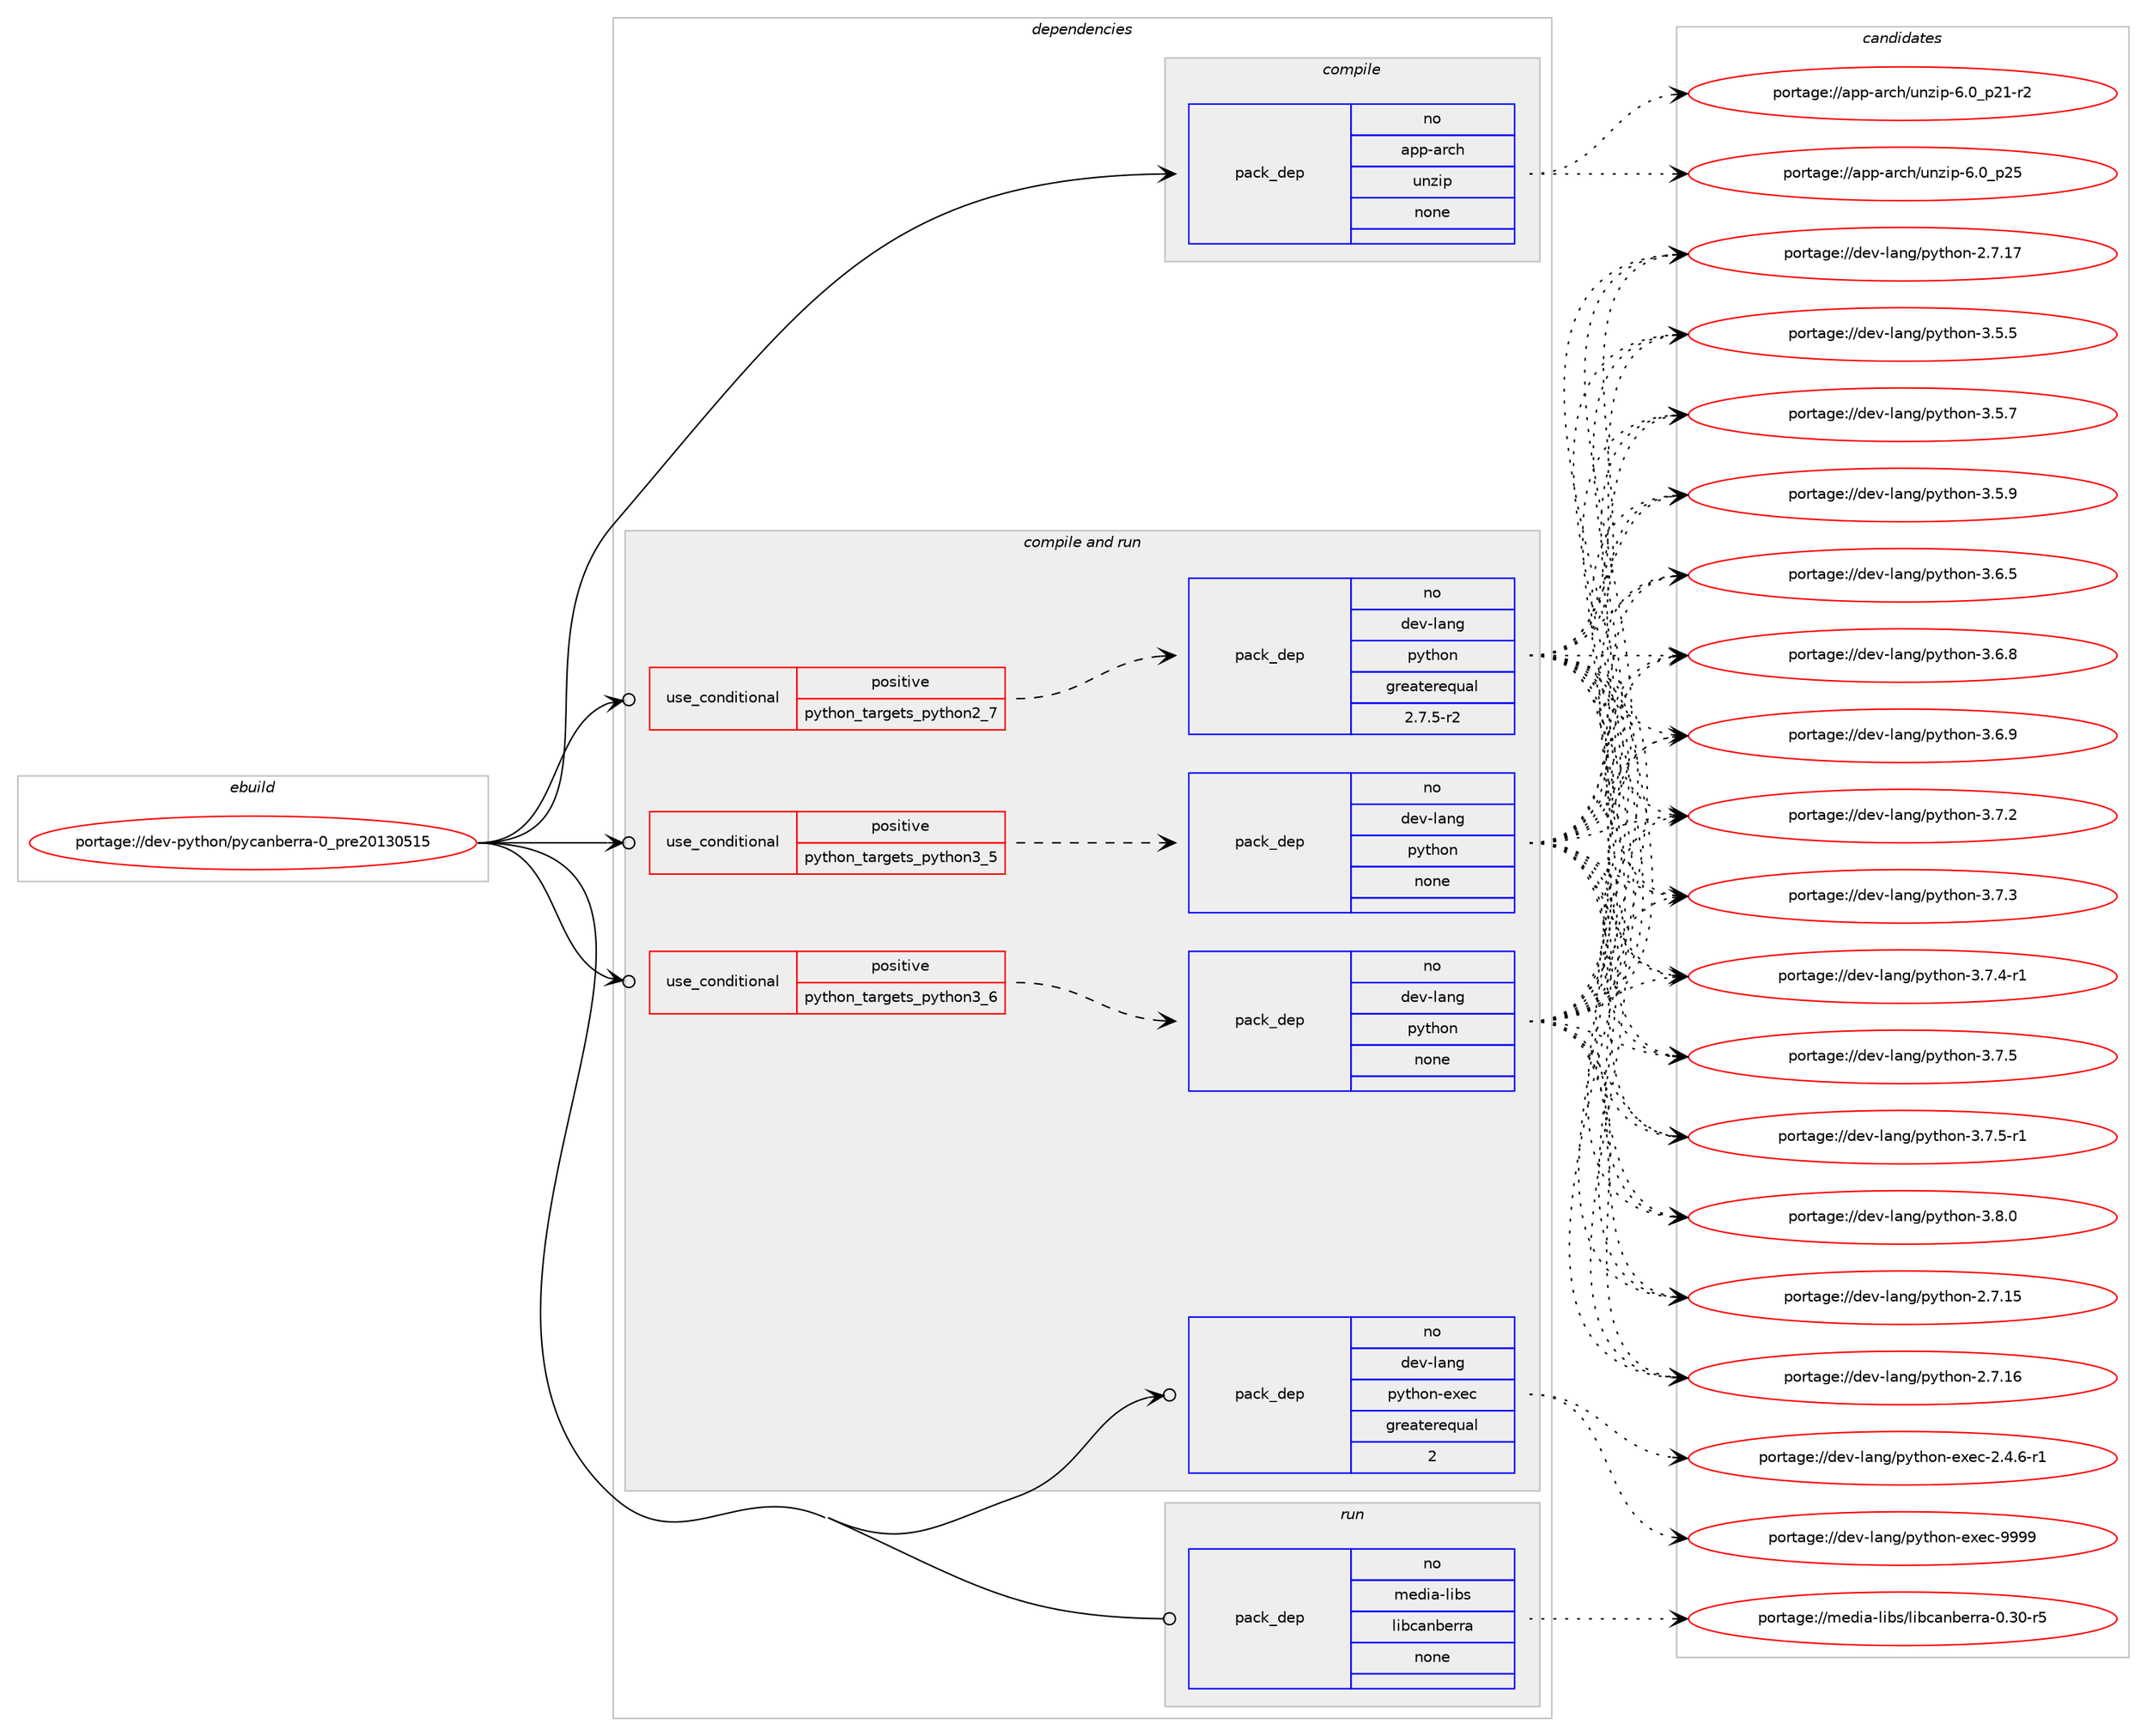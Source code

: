 digraph prolog {

# *************
# Graph options
# *************

newrank=true;
concentrate=true;
compound=true;
graph [rankdir=LR,fontname=Helvetica,fontsize=10,ranksep=1.5];#, ranksep=2.5, nodesep=0.2];
edge  [arrowhead=vee];
node  [fontname=Helvetica,fontsize=10];

# **********
# The ebuild
# **********

subgraph cluster_leftcol {
color=gray;
rank=same;
label=<<i>ebuild</i>>;
id [label="portage://dev-python/pycanberra-0_pre20130515", color=red, width=4, href="../dev-python/pycanberra-0_pre20130515.svg"];
}

# ****************
# The dependencies
# ****************

subgraph cluster_midcol {
color=gray;
label=<<i>dependencies</i>>;
subgraph cluster_compile {
fillcolor="#eeeeee";
style=filled;
label=<<i>compile</i>>;
subgraph pack121402 {
dependency159468 [label=<<TABLE BORDER="0" CELLBORDER="1" CELLSPACING="0" CELLPADDING="4" WIDTH="220"><TR><TD ROWSPAN="6" CELLPADDING="30">pack_dep</TD></TR><TR><TD WIDTH="110">no</TD></TR><TR><TD>app-arch</TD></TR><TR><TD>unzip</TD></TR><TR><TD>none</TD></TR><TR><TD></TD></TR></TABLE>>, shape=none, color=blue];
}
id:e -> dependency159468:w [weight=20,style="solid",arrowhead="vee"];
}
subgraph cluster_compileandrun {
fillcolor="#eeeeee";
style=filled;
label=<<i>compile and run</i>>;
subgraph cond34701 {
dependency159469 [label=<<TABLE BORDER="0" CELLBORDER="1" CELLSPACING="0" CELLPADDING="4"><TR><TD ROWSPAN="3" CELLPADDING="10">use_conditional</TD></TR><TR><TD>positive</TD></TR><TR><TD>python_targets_python2_7</TD></TR></TABLE>>, shape=none, color=red];
subgraph pack121403 {
dependency159470 [label=<<TABLE BORDER="0" CELLBORDER="1" CELLSPACING="0" CELLPADDING="4" WIDTH="220"><TR><TD ROWSPAN="6" CELLPADDING="30">pack_dep</TD></TR><TR><TD WIDTH="110">no</TD></TR><TR><TD>dev-lang</TD></TR><TR><TD>python</TD></TR><TR><TD>greaterequal</TD></TR><TR><TD>2.7.5-r2</TD></TR></TABLE>>, shape=none, color=blue];
}
dependency159469:e -> dependency159470:w [weight=20,style="dashed",arrowhead="vee"];
}
id:e -> dependency159469:w [weight=20,style="solid",arrowhead="odotvee"];
subgraph cond34702 {
dependency159471 [label=<<TABLE BORDER="0" CELLBORDER="1" CELLSPACING="0" CELLPADDING="4"><TR><TD ROWSPAN="3" CELLPADDING="10">use_conditional</TD></TR><TR><TD>positive</TD></TR><TR><TD>python_targets_python3_5</TD></TR></TABLE>>, shape=none, color=red];
subgraph pack121404 {
dependency159472 [label=<<TABLE BORDER="0" CELLBORDER="1" CELLSPACING="0" CELLPADDING="4" WIDTH="220"><TR><TD ROWSPAN="6" CELLPADDING="30">pack_dep</TD></TR><TR><TD WIDTH="110">no</TD></TR><TR><TD>dev-lang</TD></TR><TR><TD>python</TD></TR><TR><TD>none</TD></TR><TR><TD></TD></TR></TABLE>>, shape=none, color=blue];
}
dependency159471:e -> dependency159472:w [weight=20,style="dashed",arrowhead="vee"];
}
id:e -> dependency159471:w [weight=20,style="solid",arrowhead="odotvee"];
subgraph cond34703 {
dependency159473 [label=<<TABLE BORDER="0" CELLBORDER="1" CELLSPACING="0" CELLPADDING="4"><TR><TD ROWSPAN="3" CELLPADDING="10">use_conditional</TD></TR><TR><TD>positive</TD></TR><TR><TD>python_targets_python3_6</TD></TR></TABLE>>, shape=none, color=red];
subgraph pack121405 {
dependency159474 [label=<<TABLE BORDER="0" CELLBORDER="1" CELLSPACING="0" CELLPADDING="4" WIDTH="220"><TR><TD ROWSPAN="6" CELLPADDING="30">pack_dep</TD></TR><TR><TD WIDTH="110">no</TD></TR><TR><TD>dev-lang</TD></TR><TR><TD>python</TD></TR><TR><TD>none</TD></TR><TR><TD></TD></TR></TABLE>>, shape=none, color=blue];
}
dependency159473:e -> dependency159474:w [weight=20,style="dashed",arrowhead="vee"];
}
id:e -> dependency159473:w [weight=20,style="solid",arrowhead="odotvee"];
subgraph pack121406 {
dependency159475 [label=<<TABLE BORDER="0" CELLBORDER="1" CELLSPACING="0" CELLPADDING="4" WIDTH="220"><TR><TD ROWSPAN="6" CELLPADDING="30">pack_dep</TD></TR><TR><TD WIDTH="110">no</TD></TR><TR><TD>dev-lang</TD></TR><TR><TD>python-exec</TD></TR><TR><TD>greaterequal</TD></TR><TR><TD>2</TD></TR></TABLE>>, shape=none, color=blue];
}
id:e -> dependency159475:w [weight=20,style="solid",arrowhead="odotvee"];
}
subgraph cluster_run {
fillcolor="#eeeeee";
style=filled;
label=<<i>run</i>>;
subgraph pack121407 {
dependency159476 [label=<<TABLE BORDER="0" CELLBORDER="1" CELLSPACING="0" CELLPADDING="4" WIDTH="220"><TR><TD ROWSPAN="6" CELLPADDING="30">pack_dep</TD></TR><TR><TD WIDTH="110">no</TD></TR><TR><TD>media-libs</TD></TR><TR><TD>libcanberra</TD></TR><TR><TD>none</TD></TR><TR><TD></TD></TR></TABLE>>, shape=none, color=blue];
}
id:e -> dependency159476:w [weight=20,style="solid",arrowhead="odot"];
}
}

# **************
# The candidates
# **************

subgraph cluster_choices {
rank=same;
color=gray;
label=<<i>candidates</i>>;

subgraph choice121402 {
color=black;
nodesep=1;
choiceportage9711211245971149910447117110122105112455446489511250494511450 [label="portage://app-arch/unzip-6.0_p21-r2", color=red, width=4,href="../app-arch/unzip-6.0_p21-r2.svg"];
choiceportage971121124597114991044711711012210511245544648951125053 [label="portage://app-arch/unzip-6.0_p25", color=red, width=4,href="../app-arch/unzip-6.0_p25.svg"];
dependency159468:e -> choiceportage9711211245971149910447117110122105112455446489511250494511450:w [style=dotted,weight="100"];
dependency159468:e -> choiceportage971121124597114991044711711012210511245544648951125053:w [style=dotted,weight="100"];
}
subgraph choice121403 {
color=black;
nodesep=1;
choiceportage10010111845108971101034711212111610411111045504655464953 [label="portage://dev-lang/python-2.7.15", color=red, width=4,href="../dev-lang/python-2.7.15.svg"];
choiceportage10010111845108971101034711212111610411111045504655464954 [label="portage://dev-lang/python-2.7.16", color=red, width=4,href="../dev-lang/python-2.7.16.svg"];
choiceportage10010111845108971101034711212111610411111045504655464955 [label="portage://dev-lang/python-2.7.17", color=red, width=4,href="../dev-lang/python-2.7.17.svg"];
choiceportage100101118451089711010347112121116104111110455146534653 [label="portage://dev-lang/python-3.5.5", color=red, width=4,href="../dev-lang/python-3.5.5.svg"];
choiceportage100101118451089711010347112121116104111110455146534655 [label="portage://dev-lang/python-3.5.7", color=red, width=4,href="../dev-lang/python-3.5.7.svg"];
choiceportage100101118451089711010347112121116104111110455146534657 [label="portage://dev-lang/python-3.5.9", color=red, width=4,href="../dev-lang/python-3.5.9.svg"];
choiceportage100101118451089711010347112121116104111110455146544653 [label="portage://dev-lang/python-3.6.5", color=red, width=4,href="../dev-lang/python-3.6.5.svg"];
choiceportage100101118451089711010347112121116104111110455146544656 [label="portage://dev-lang/python-3.6.8", color=red, width=4,href="../dev-lang/python-3.6.8.svg"];
choiceportage100101118451089711010347112121116104111110455146544657 [label="portage://dev-lang/python-3.6.9", color=red, width=4,href="../dev-lang/python-3.6.9.svg"];
choiceportage100101118451089711010347112121116104111110455146554650 [label="portage://dev-lang/python-3.7.2", color=red, width=4,href="../dev-lang/python-3.7.2.svg"];
choiceportage100101118451089711010347112121116104111110455146554651 [label="portage://dev-lang/python-3.7.3", color=red, width=4,href="../dev-lang/python-3.7.3.svg"];
choiceportage1001011184510897110103471121211161041111104551465546524511449 [label="portage://dev-lang/python-3.7.4-r1", color=red, width=4,href="../dev-lang/python-3.7.4-r1.svg"];
choiceportage100101118451089711010347112121116104111110455146554653 [label="portage://dev-lang/python-3.7.5", color=red, width=4,href="../dev-lang/python-3.7.5.svg"];
choiceportage1001011184510897110103471121211161041111104551465546534511449 [label="portage://dev-lang/python-3.7.5-r1", color=red, width=4,href="../dev-lang/python-3.7.5-r1.svg"];
choiceportage100101118451089711010347112121116104111110455146564648 [label="portage://dev-lang/python-3.8.0", color=red, width=4,href="../dev-lang/python-3.8.0.svg"];
dependency159470:e -> choiceportage10010111845108971101034711212111610411111045504655464953:w [style=dotted,weight="100"];
dependency159470:e -> choiceportage10010111845108971101034711212111610411111045504655464954:w [style=dotted,weight="100"];
dependency159470:e -> choiceportage10010111845108971101034711212111610411111045504655464955:w [style=dotted,weight="100"];
dependency159470:e -> choiceportage100101118451089711010347112121116104111110455146534653:w [style=dotted,weight="100"];
dependency159470:e -> choiceportage100101118451089711010347112121116104111110455146534655:w [style=dotted,weight="100"];
dependency159470:e -> choiceportage100101118451089711010347112121116104111110455146534657:w [style=dotted,weight="100"];
dependency159470:e -> choiceportage100101118451089711010347112121116104111110455146544653:w [style=dotted,weight="100"];
dependency159470:e -> choiceportage100101118451089711010347112121116104111110455146544656:w [style=dotted,weight="100"];
dependency159470:e -> choiceportage100101118451089711010347112121116104111110455146544657:w [style=dotted,weight="100"];
dependency159470:e -> choiceportage100101118451089711010347112121116104111110455146554650:w [style=dotted,weight="100"];
dependency159470:e -> choiceportage100101118451089711010347112121116104111110455146554651:w [style=dotted,weight="100"];
dependency159470:e -> choiceportage1001011184510897110103471121211161041111104551465546524511449:w [style=dotted,weight="100"];
dependency159470:e -> choiceportage100101118451089711010347112121116104111110455146554653:w [style=dotted,weight="100"];
dependency159470:e -> choiceportage1001011184510897110103471121211161041111104551465546534511449:w [style=dotted,weight="100"];
dependency159470:e -> choiceportage100101118451089711010347112121116104111110455146564648:w [style=dotted,weight="100"];
}
subgraph choice121404 {
color=black;
nodesep=1;
choiceportage10010111845108971101034711212111610411111045504655464953 [label="portage://dev-lang/python-2.7.15", color=red, width=4,href="../dev-lang/python-2.7.15.svg"];
choiceportage10010111845108971101034711212111610411111045504655464954 [label="portage://dev-lang/python-2.7.16", color=red, width=4,href="../dev-lang/python-2.7.16.svg"];
choiceportage10010111845108971101034711212111610411111045504655464955 [label="portage://dev-lang/python-2.7.17", color=red, width=4,href="../dev-lang/python-2.7.17.svg"];
choiceportage100101118451089711010347112121116104111110455146534653 [label="portage://dev-lang/python-3.5.5", color=red, width=4,href="../dev-lang/python-3.5.5.svg"];
choiceportage100101118451089711010347112121116104111110455146534655 [label="portage://dev-lang/python-3.5.7", color=red, width=4,href="../dev-lang/python-3.5.7.svg"];
choiceportage100101118451089711010347112121116104111110455146534657 [label="portage://dev-lang/python-3.5.9", color=red, width=4,href="../dev-lang/python-3.5.9.svg"];
choiceportage100101118451089711010347112121116104111110455146544653 [label="portage://dev-lang/python-3.6.5", color=red, width=4,href="../dev-lang/python-3.6.5.svg"];
choiceportage100101118451089711010347112121116104111110455146544656 [label="portage://dev-lang/python-3.6.8", color=red, width=4,href="../dev-lang/python-3.6.8.svg"];
choiceportage100101118451089711010347112121116104111110455146544657 [label="portage://dev-lang/python-3.6.9", color=red, width=4,href="../dev-lang/python-3.6.9.svg"];
choiceportage100101118451089711010347112121116104111110455146554650 [label="portage://dev-lang/python-3.7.2", color=red, width=4,href="../dev-lang/python-3.7.2.svg"];
choiceportage100101118451089711010347112121116104111110455146554651 [label="portage://dev-lang/python-3.7.3", color=red, width=4,href="../dev-lang/python-3.7.3.svg"];
choiceportage1001011184510897110103471121211161041111104551465546524511449 [label="portage://dev-lang/python-3.7.4-r1", color=red, width=4,href="../dev-lang/python-3.7.4-r1.svg"];
choiceportage100101118451089711010347112121116104111110455146554653 [label="portage://dev-lang/python-3.7.5", color=red, width=4,href="../dev-lang/python-3.7.5.svg"];
choiceportage1001011184510897110103471121211161041111104551465546534511449 [label="portage://dev-lang/python-3.7.5-r1", color=red, width=4,href="../dev-lang/python-3.7.5-r1.svg"];
choiceportage100101118451089711010347112121116104111110455146564648 [label="portage://dev-lang/python-3.8.0", color=red, width=4,href="../dev-lang/python-3.8.0.svg"];
dependency159472:e -> choiceportage10010111845108971101034711212111610411111045504655464953:w [style=dotted,weight="100"];
dependency159472:e -> choiceportage10010111845108971101034711212111610411111045504655464954:w [style=dotted,weight="100"];
dependency159472:e -> choiceportage10010111845108971101034711212111610411111045504655464955:w [style=dotted,weight="100"];
dependency159472:e -> choiceportage100101118451089711010347112121116104111110455146534653:w [style=dotted,weight="100"];
dependency159472:e -> choiceportage100101118451089711010347112121116104111110455146534655:w [style=dotted,weight="100"];
dependency159472:e -> choiceportage100101118451089711010347112121116104111110455146534657:w [style=dotted,weight="100"];
dependency159472:e -> choiceportage100101118451089711010347112121116104111110455146544653:w [style=dotted,weight="100"];
dependency159472:e -> choiceportage100101118451089711010347112121116104111110455146544656:w [style=dotted,weight="100"];
dependency159472:e -> choiceportage100101118451089711010347112121116104111110455146544657:w [style=dotted,weight="100"];
dependency159472:e -> choiceportage100101118451089711010347112121116104111110455146554650:w [style=dotted,weight="100"];
dependency159472:e -> choiceportage100101118451089711010347112121116104111110455146554651:w [style=dotted,weight="100"];
dependency159472:e -> choiceportage1001011184510897110103471121211161041111104551465546524511449:w [style=dotted,weight="100"];
dependency159472:e -> choiceportage100101118451089711010347112121116104111110455146554653:w [style=dotted,weight="100"];
dependency159472:e -> choiceportage1001011184510897110103471121211161041111104551465546534511449:w [style=dotted,weight="100"];
dependency159472:e -> choiceportage100101118451089711010347112121116104111110455146564648:w [style=dotted,weight="100"];
}
subgraph choice121405 {
color=black;
nodesep=1;
choiceportage10010111845108971101034711212111610411111045504655464953 [label="portage://dev-lang/python-2.7.15", color=red, width=4,href="../dev-lang/python-2.7.15.svg"];
choiceportage10010111845108971101034711212111610411111045504655464954 [label="portage://dev-lang/python-2.7.16", color=red, width=4,href="../dev-lang/python-2.7.16.svg"];
choiceportage10010111845108971101034711212111610411111045504655464955 [label="portage://dev-lang/python-2.7.17", color=red, width=4,href="../dev-lang/python-2.7.17.svg"];
choiceportage100101118451089711010347112121116104111110455146534653 [label="portage://dev-lang/python-3.5.5", color=red, width=4,href="../dev-lang/python-3.5.5.svg"];
choiceportage100101118451089711010347112121116104111110455146534655 [label="portage://dev-lang/python-3.5.7", color=red, width=4,href="../dev-lang/python-3.5.7.svg"];
choiceportage100101118451089711010347112121116104111110455146534657 [label="portage://dev-lang/python-3.5.9", color=red, width=4,href="../dev-lang/python-3.5.9.svg"];
choiceportage100101118451089711010347112121116104111110455146544653 [label="portage://dev-lang/python-3.6.5", color=red, width=4,href="../dev-lang/python-3.6.5.svg"];
choiceportage100101118451089711010347112121116104111110455146544656 [label="portage://dev-lang/python-3.6.8", color=red, width=4,href="../dev-lang/python-3.6.8.svg"];
choiceportage100101118451089711010347112121116104111110455146544657 [label="portage://dev-lang/python-3.6.9", color=red, width=4,href="../dev-lang/python-3.6.9.svg"];
choiceportage100101118451089711010347112121116104111110455146554650 [label="portage://dev-lang/python-3.7.2", color=red, width=4,href="../dev-lang/python-3.7.2.svg"];
choiceportage100101118451089711010347112121116104111110455146554651 [label="portage://dev-lang/python-3.7.3", color=red, width=4,href="../dev-lang/python-3.7.3.svg"];
choiceportage1001011184510897110103471121211161041111104551465546524511449 [label="portage://dev-lang/python-3.7.4-r1", color=red, width=4,href="../dev-lang/python-3.7.4-r1.svg"];
choiceportage100101118451089711010347112121116104111110455146554653 [label="portage://dev-lang/python-3.7.5", color=red, width=4,href="../dev-lang/python-3.7.5.svg"];
choiceportage1001011184510897110103471121211161041111104551465546534511449 [label="portage://dev-lang/python-3.7.5-r1", color=red, width=4,href="../dev-lang/python-3.7.5-r1.svg"];
choiceportage100101118451089711010347112121116104111110455146564648 [label="portage://dev-lang/python-3.8.0", color=red, width=4,href="../dev-lang/python-3.8.0.svg"];
dependency159474:e -> choiceportage10010111845108971101034711212111610411111045504655464953:w [style=dotted,weight="100"];
dependency159474:e -> choiceportage10010111845108971101034711212111610411111045504655464954:w [style=dotted,weight="100"];
dependency159474:e -> choiceportage10010111845108971101034711212111610411111045504655464955:w [style=dotted,weight="100"];
dependency159474:e -> choiceportage100101118451089711010347112121116104111110455146534653:w [style=dotted,weight="100"];
dependency159474:e -> choiceportage100101118451089711010347112121116104111110455146534655:w [style=dotted,weight="100"];
dependency159474:e -> choiceportage100101118451089711010347112121116104111110455146534657:w [style=dotted,weight="100"];
dependency159474:e -> choiceportage100101118451089711010347112121116104111110455146544653:w [style=dotted,weight="100"];
dependency159474:e -> choiceportage100101118451089711010347112121116104111110455146544656:w [style=dotted,weight="100"];
dependency159474:e -> choiceportage100101118451089711010347112121116104111110455146544657:w [style=dotted,weight="100"];
dependency159474:e -> choiceportage100101118451089711010347112121116104111110455146554650:w [style=dotted,weight="100"];
dependency159474:e -> choiceportage100101118451089711010347112121116104111110455146554651:w [style=dotted,weight="100"];
dependency159474:e -> choiceportage1001011184510897110103471121211161041111104551465546524511449:w [style=dotted,weight="100"];
dependency159474:e -> choiceportage100101118451089711010347112121116104111110455146554653:w [style=dotted,weight="100"];
dependency159474:e -> choiceportage1001011184510897110103471121211161041111104551465546534511449:w [style=dotted,weight="100"];
dependency159474:e -> choiceportage100101118451089711010347112121116104111110455146564648:w [style=dotted,weight="100"];
}
subgraph choice121406 {
color=black;
nodesep=1;
choiceportage10010111845108971101034711212111610411111045101120101994550465246544511449 [label="portage://dev-lang/python-exec-2.4.6-r1", color=red, width=4,href="../dev-lang/python-exec-2.4.6-r1.svg"];
choiceportage10010111845108971101034711212111610411111045101120101994557575757 [label="portage://dev-lang/python-exec-9999", color=red, width=4,href="../dev-lang/python-exec-9999.svg"];
dependency159475:e -> choiceportage10010111845108971101034711212111610411111045101120101994550465246544511449:w [style=dotted,weight="100"];
dependency159475:e -> choiceportage10010111845108971101034711212111610411111045101120101994557575757:w [style=dotted,weight="100"];
}
subgraph choice121407 {
color=black;
nodesep=1;
choiceportage10910110010597451081059811547108105989997110981011141149745484651484511453 [label="portage://media-libs/libcanberra-0.30-r5", color=red, width=4,href="../media-libs/libcanberra-0.30-r5.svg"];
dependency159476:e -> choiceportage10910110010597451081059811547108105989997110981011141149745484651484511453:w [style=dotted,weight="100"];
}
}

}

